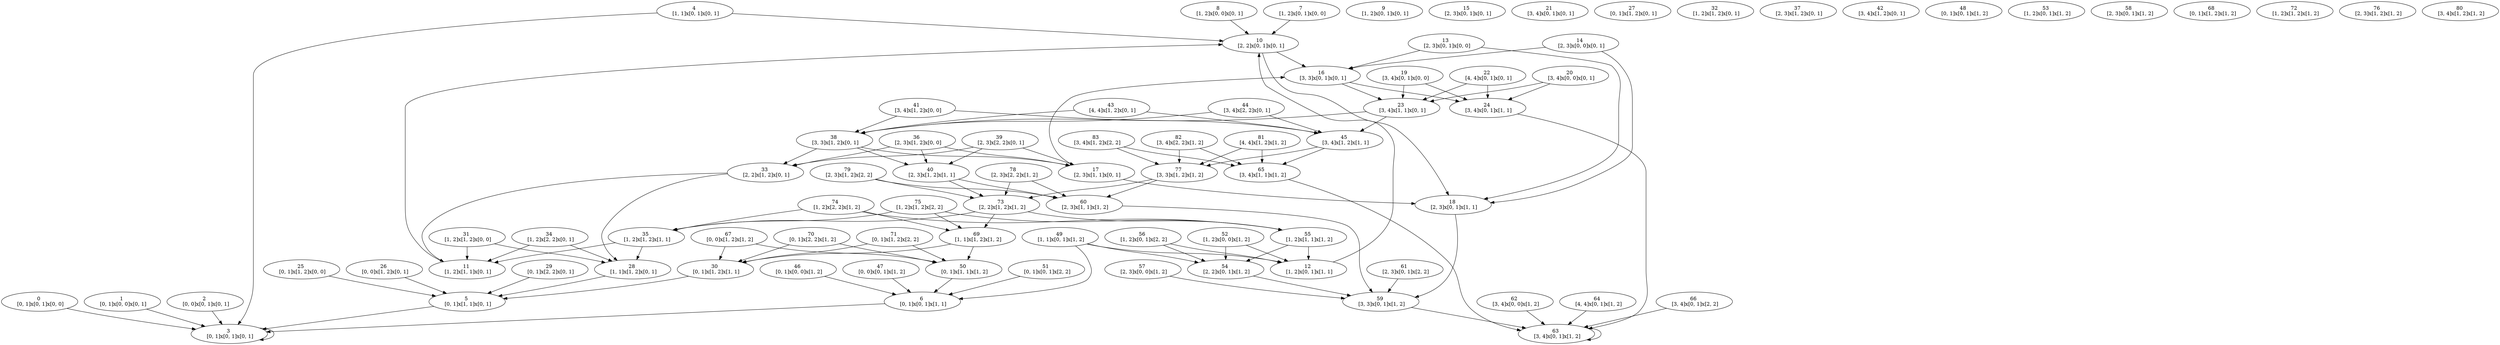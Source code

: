 digraph G {
0[label="0 &#92;n [0, 1]x[0, 1]x[0, 0]"]
1[label="1 &#92;n [0, 1]x[0, 0]x[0, 1]"]
2[label="2 &#92;n [0, 0]x[0, 1]x[0, 1]"]
3[label="3 &#92;n [0, 1]x[0, 1]x[0, 1]"]
4[label="4 &#92;n [1, 1]x[0, 1]x[0, 1]"]
5[label="5 &#92;n [0, 1]x[1, 1]x[0, 1]"]
6[label="6 &#92;n [0, 1]x[0, 1]x[1, 1]"]
7[label="7 &#92;n [1, 2]x[0, 1]x[0, 0]"]
8[label="8 &#92;n [1, 2]x[0, 0]x[0, 1]"]
9[label="9 &#92;n [1, 2]x[0, 1]x[0, 1]"]
10[label="10 &#92;n [2, 2]x[0, 1]x[0, 1]"]
11[label="11 &#92;n [1, 2]x[1, 1]x[0, 1]"]
12[label="12 &#92;n [1, 2]x[0, 1]x[1, 1]"]
13[label="13 &#92;n [2, 3]x[0, 1]x[0, 0]"]
14[label="14 &#92;n [2, 3]x[0, 0]x[0, 1]"]
15[label="15 &#92;n [2, 3]x[0, 1]x[0, 1]"]
16[label="16 &#92;n [3, 3]x[0, 1]x[0, 1]"]
17[label="17 &#92;n [2, 3]x[1, 1]x[0, 1]"]
18[label="18 &#92;n [2, 3]x[0, 1]x[1, 1]"]
19[label="19 &#92;n [3, 4]x[0, 1]x[0, 0]"]
20[label="20 &#92;n [3, 4]x[0, 0]x[0, 1]"]
21[label="21 &#92;n [3, 4]x[0, 1]x[0, 1]"]
22[label="22 &#92;n [4, 4]x[0, 1]x[0, 1]"]
23[label="23 &#92;n [3, 4]x[1, 1]x[0, 1]"]
24[label="24 &#92;n [3, 4]x[0, 1]x[1, 1]"]
25[label="25 &#92;n [0, 1]x[1, 2]x[0, 0]"]
26[label="26 &#92;n [0, 0]x[1, 2]x[0, 1]"]
27[label="27 &#92;n [0, 1]x[1, 2]x[0, 1]"]
28[label="28 &#92;n [1, 1]x[1, 2]x[0, 1]"]
29[label="29 &#92;n [0, 1]x[2, 2]x[0, 1]"]
30[label="30 &#92;n [0, 1]x[1, 2]x[1, 1]"]
31[label="31 &#92;n [1, 2]x[1, 2]x[0, 0]"]
32[label="32 &#92;n [1, 2]x[1, 2]x[0, 1]"]
33[label="33 &#92;n [2, 2]x[1, 2]x[0, 1]"]
34[label="34 &#92;n [1, 2]x[2, 2]x[0, 1]"]
35[label="35 &#92;n [1, 2]x[1, 2]x[1, 1]"]
36[label="36 &#92;n [2, 3]x[1, 2]x[0, 0]"]
37[label="37 &#92;n [2, 3]x[1, 2]x[0, 1]"]
38[label="38 &#92;n [3, 3]x[1, 2]x[0, 1]"]
39[label="39 &#92;n [2, 3]x[2, 2]x[0, 1]"]
40[label="40 &#92;n [2, 3]x[1, 2]x[1, 1]"]
41[label="41 &#92;n [3, 4]x[1, 2]x[0, 0]"]
42[label="42 &#92;n [3, 4]x[1, 2]x[0, 1]"]
43[label="43 &#92;n [4, 4]x[1, 2]x[0, 1]"]
44[label="44 &#92;n [3, 4]x[2, 2]x[0, 1]"]
45[label="45 &#92;n [3, 4]x[1, 2]x[1, 1]"]
46[label="46 &#92;n [0, 1]x[0, 0]x[1, 2]"]
47[label="47 &#92;n [0, 0]x[0, 1]x[1, 2]"]
48[label="48 &#92;n [0, 1]x[0, 1]x[1, 2]"]
49[label="49 &#92;n [1, 1]x[0, 1]x[1, 2]"]
50[label="50 &#92;n [0, 1]x[1, 1]x[1, 2]"]
51[label="51 &#92;n [0, 1]x[0, 1]x[2, 2]"]
52[label="52 &#92;n [1, 2]x[0, 0]x[1, 2]"]
53[label="53 &#92;n [1, 2]x[0, 1]x[1, 2]"]
54[label="54 &#92;n [2, 2]x[0, 1]x[1, 2]"]
55[label="55 &#92;n [1, 2]x[1, 1]x[1, 2]"]
56[label="56 &#92;n [1, 2]x[0, 1]x[2, 2]"]
57[label="57 &#92;n [2, 3]x[0, 0]x[1, 2]"]
58[label="58 &#92;n [2, 3]x[0, 1]x[1, 2]"]
59[label="59 &#92;n [3, 3]x[0, 1]x[1, 2]"]
60[label="60 &#92;n [2, 3]x[1, 1]x[1, 2]"]
61[label="61 &#92;n [2, 3]x[0, 1]x[2, 2]"]
62[label="62 &#92;n [3, 4]x[0, 0]x[1, 2]"]
63[label="63 &#92;n [3, 4]x[0, 1]x[1, 2]"]
64[label="64 &#92;n [4, 4]x[0, 1]x[1, 2]"]
65[label="65 &#92;n [3, 4]x[1, 1]x[1, 2]"]
66[label="66 &#92;n [3, 4]x[0, 1]x[2, 2]"]
67[label="67 &#92;n [0, 0]x[1, 2]x[1, 2]"]
68[label="68 &#92;n [0, 1]x[1, 2]x[1, 2]"]
69[label="69 &#92;n [1, 1]x[1, 2]x[1, 2]"]
70[label="70 &#92;n [0, 1]x[2, 2]x[1, 2]"]
71[label="71 &#92;n [0, 1]x[1, 2]x[2, 2]"]
72[label="72 &#92;n [1, 2]x[1, 2]x[1, 2]"]
73[label="73 &#92;n [2, 2]x[1, 2]x[1, 2]"]
74[label="74 &#92;n [1, 2]x[2, 2]x[1, 2]"]
75[label="75 &#92;n [1, 2]x[1, 2]x[2, 2]"]
76[label="76 &#92;n [2, 3]x[1, 2]x[1, 2]"]
77[label="77 &#92;n [3, 3]x[1, 2]x[1, 2]"]
78[label="78 &#92;n [2, 3]x[2, 2]x[1, 2]"]
79[label="79 &#92;n [2, 3]x[1, 2]x[2, 2]"]
80[label="80 &#92;n [3, 4]x[1, 2]x[1, 2]"]
81[label="81 &#92;n [4, 4]x[1, 2]x[1, 2]"]
82[label="82 &#92;n [3, 4]x[2, 2]x[1, 2]"]
83[label="83 &#92;n [3, 4]x[1, 2]x[2, 2]"]
2 -> 3
4 -> 3
1 -> 3
5 -> 3
0 -> 3
6 -> 3
3 -> 3
4 -> 10
8 -> 10
11 -> 10
7 -> 10
12 -> 10
10 -> 16
10 -> 18
14 -> 16
14 -> 18
17 -> 16
17 -> 18
13 -> 16
13 -> 18
16 -> 23
16 -> 24
22 -> 23
22 -> 24
20 -> 23
20 -> 24
19 -> 23
19 -> 24
26 -> 5
28 -> 5
29 -> 5
25 -> 5
30 -> 5
33 -> 28
33 -> 11
34 -> 28
34 -> 11
31 -> 28
31 -> 11
35 -> 28
35 -> 11
38 -> 33
38 -> 17
38 -> 40
39 -> 33
39 -> 17
39 -> 40
36 -> 33
36 -> 17
36 -> 40
43 -> 38
43 -> 45
23 -> 38
23 -> 45
44 -> 38
44 -> 45
41 -> 38
41 -> 45
47 -> 6
49 -> 6
46 -> 6
50 -> 6
51 -> 6
49 -> 54
49 -> 12
52 -> 54
52 -> 12
55 -> 54
55 -> 12
56 -> 54
56 -> 12
54 -> 59
57 -> 59
60 -> 59
18 -> 59
61 -> 59
59 -> 63
64 -> 63
62 -> 63
65 -> 63
24 -> 63
66 -> 63
63 -> 63
67 -> 50
67 -> 30
69 -> 50
69 -> 30
70 -> 50
70 -> 30
71 -> 50
71 -> 30
73 -> 69
73 -> 55
73 -> 35
74 -> 69
74 -> 55
74 -> 35
75 -> 69
75 -> 55
75 -> 35
77 -> 73
77 -> 60
78 -> 73
78 -> 60
40 -> 73
40 -> 60
79 -> 73
79 -> 60
81 -> 77
81 -> 65
82 -> 77
82 -> 65
45 -> 77
45 -> 65
83 -> 77
83 -> 65
}

